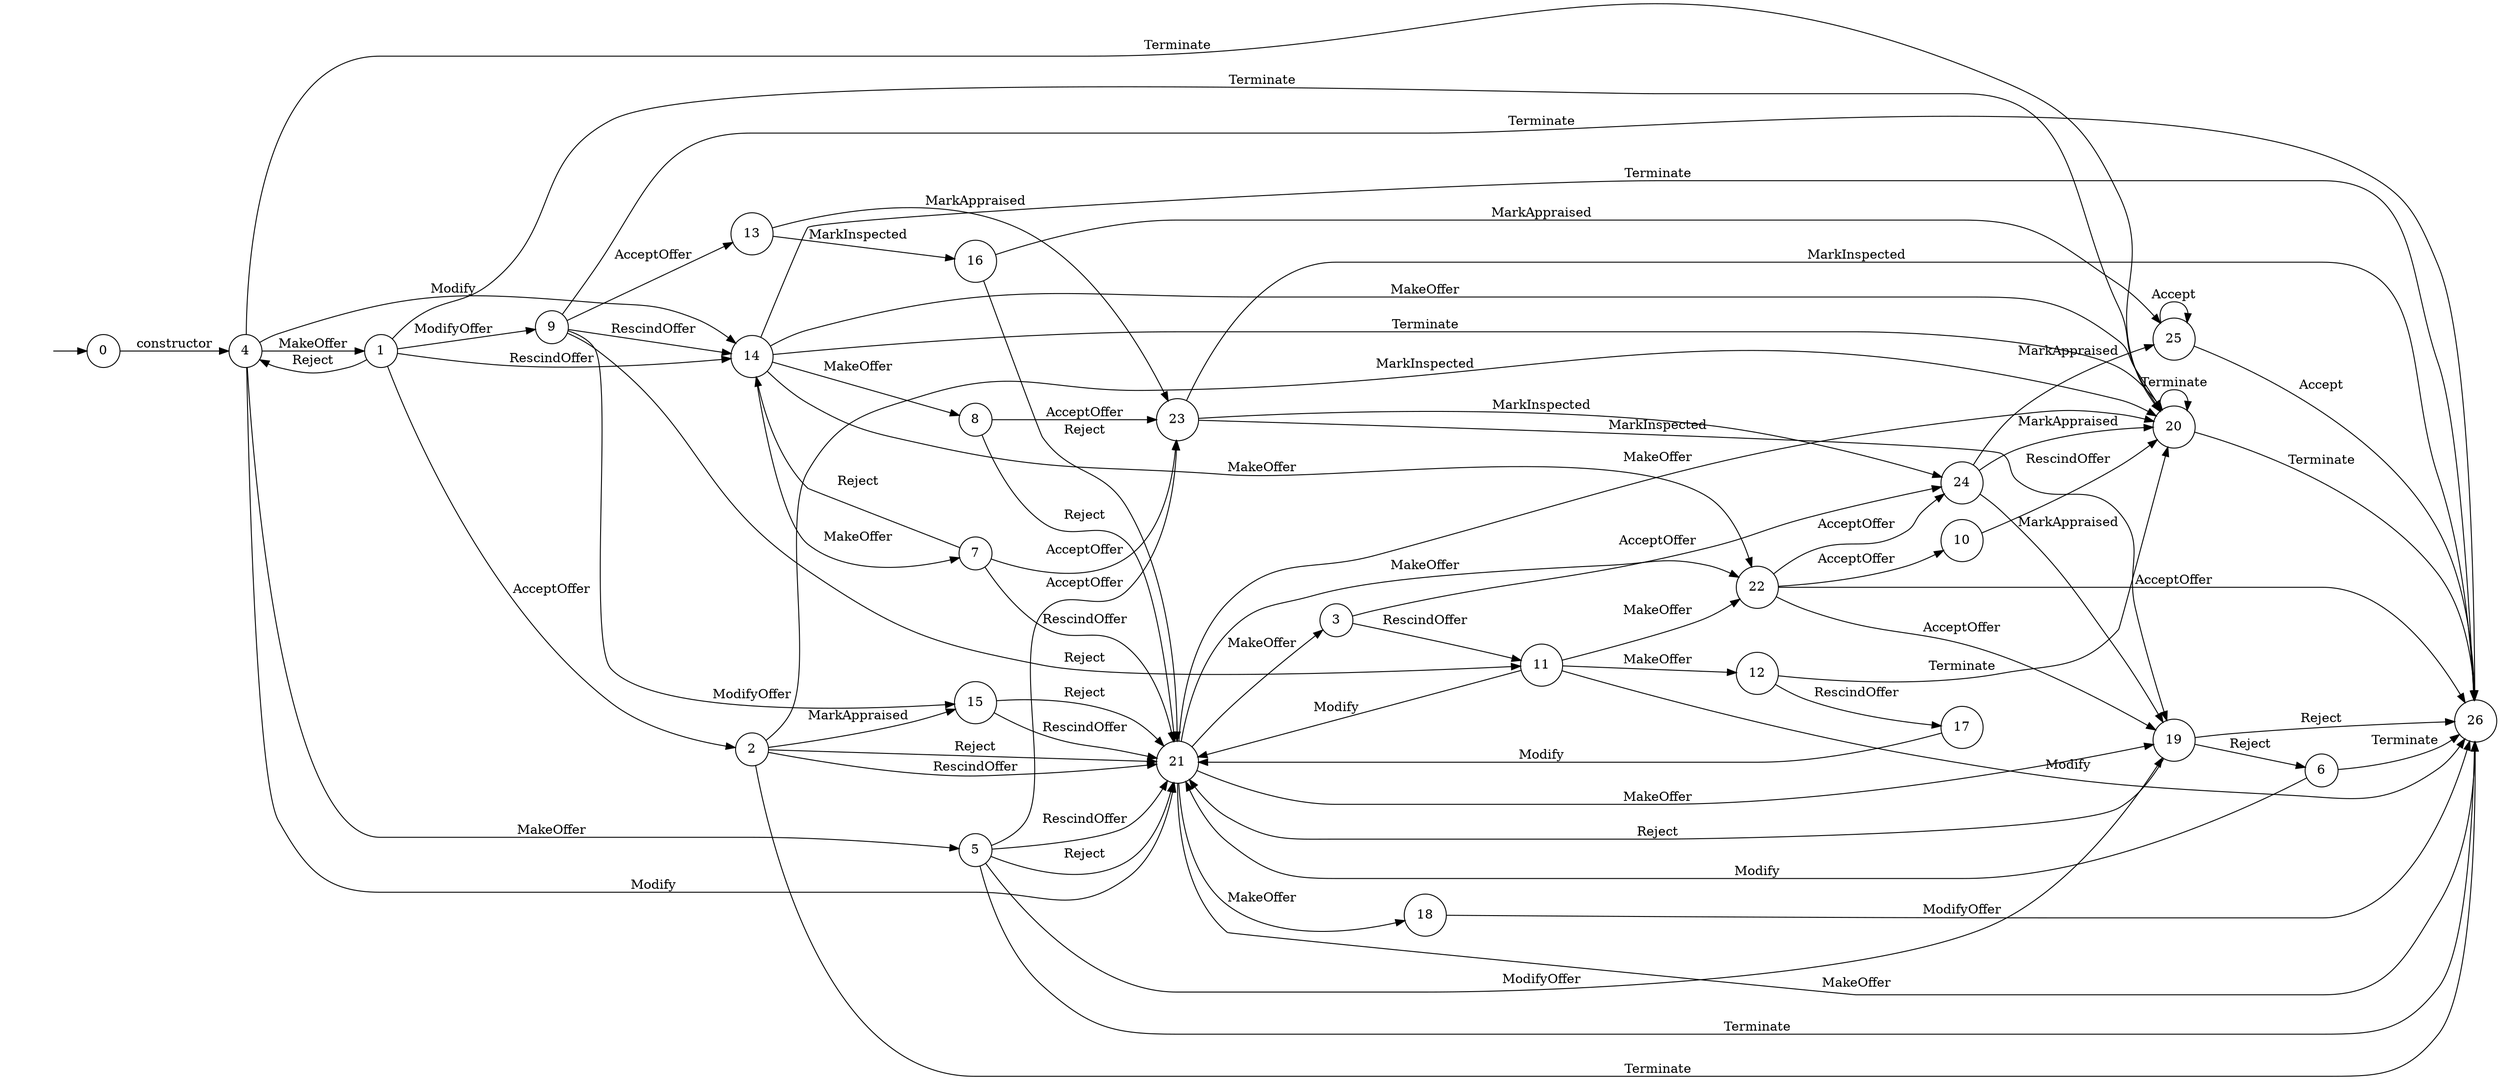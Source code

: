 digraph "Dapp-Automata-data/fuzzer/testnetdata-model-rq1/AssetTransfer/Ktail-1" {
	graph [rankdir=LR]
	"" [label="" shape=plaintext]
	21 [label=21 shape=circle]
	23 [label=23 shape=circle]
	9 [label=9 shape=circle]
	6 [label=6 shape=circle]
	26 [label=26 shape=circle]
	8 [label=8 shape=circle]
	13 [label=13 shape=circle]
	1 [label=1 shape=circle]
	25 [label=25 shape=circle]
	0 [label=0 shape=circle]
	14 [label=14 shape=circle]
	2 [label=2 shape=circle]
	20 [label=20 shape=circle]
	15 [label=15 shape=circle]
	5 [label=5 shape=circle]
	18 [label=18 shape=circle]
	10 [label=10 shape=circle]
	11 [label=11 shape=circle]
	16 [label=16 shape=circle]
	7 [label=7 shape=circle]
	22 [label=22 shape=circle]
	12 [label=12 shape=circle]
	17 [label=17 shape=circle]
	4 [label=4 shape=circle]
	19 [label=19 shape=circle]
	3 [label=3 shape=circle]
	24 [label=24 shape=circle]
	"" -> 0 [label=""]
	1 -> 2 [label=AcceptOffer]
	1 -> 4 [label=Reject]
	1 -> 9 [label=ModifyOffer]
	1 -> 14 [label=RescindOffer]
	1 -> 20 [label=Terminate]
	2 -> 15 [label=MarkAppraised]
	2 -> 21 [label=Reject]
	2 -> 21 [label=RescindOffer]
	2 -> 20 [label=MarkInspected]
	2 -> 26 [label=Terminate]
	3 -> 11 [label=RescindOffer]
	3 -> 24 [label=AcceptOffer]
	4 -> 5 [label=MakeOffer]
	4 -> 1 [label=MakeOffer]
	4 -> 21 [label=Modify]
	4 -> 14 [label=Modify]
	4 -> 20 [label=Terminate]
	5 -> 23 [label=AcceptOffer]
	5 -> 19 [label=ModifyOffer]
	5 -> 21 [label=RescindOffer]
	5 -> 21 [label=Reject]
	5 -> 26 [label=Terminate]
	6 -> 21 [label=Modify]
	6 -> 26 [label=Terminate]
	7 -> 14 [label=Reject]
	7 -> 23 [label=AcceptOffer]
	7 -> 21 [label=RescindOffer]
	8 -> 23 [label=AcceptOffer]
	8 -> 21 [label=Reject]
	9 -> 11 [label=Reject]
	9 -> 13 [label=AcceptOffer]
	9 -> 14 [label=RescindOffer]
	9 -> 15 [label=ModifyOffer]
	9 -> 26 [label=Terminate]
	11 -> 22 [label=MakeOffer]
	11 -> 12 [label=MakeOffer]
	11 -> 21 [label=Modify]
	11 -> 26 [label=Modify]
	12 -> 17 [label=RescindOffer]
	12 -> 20 [label=Terminate]
	13 -> 16 [label=MarkInspected]
	13 -> 23 [label=MarkAppraised]
	14 -> 22 [label=MakeOffer]
	14 -> 7 [label=MakeOffer]
	14 -> 8 [label=MakeOffer]
	14 -> 20 [label=MakeOffer]
	14 -> 20 [label=Terminate]
	14 -> 26 [label=Terminate]
	16 -> 21 [label=Reject]
	16 -> 25 [label=MarkAppraised]
	19 -> 21 [label=Reject]
	19 -> 6 [label=Reject]
	19 -> 26 [label=Reject]
	20 -> 20 [label=Terminate]
	20 -> 26 [label=Terminate]
	21 -> 18 [label=MakeOffer]
	21 -> 20 [label=MakeOffer]
	21 -> 26 [label=MakeOffer]
	21 -> 19 [label=MakeOffer]
	21 -> 3 [label=MakeOffer]
	21 -> 22 [label=MakeOffer]
	22 -> 19 [label=AcceptOffer]
	22 -> 10 [label=AcceptOffer]
	22 -> 24 [label=AcceptOffer]
	22 -> 26 [label=AcceptOffer]
	23 -> 19 [label=MarkInspected]
	23 -> 24 [label=MarkInspected]
	23 -> 26 [label=MarkInspected]
	24 -> 19 [label=MarkAppraised]
	24 -> 20 [label=MarkAppraised]
	24 -> 25 [label=MarkAppraised]
	25 -> 25 [label=Accept]
	25 -> 26 [label=Accept]
	0 -> 4 [label=constructor]
	15 -> 21 [label=Reject]
	15 -> 21 [label=RescindOffer]
	17 -> 21 [label=Modify]
	10 -> 20 [label=RescindOffer]
	18 -> 26 [label=ModifyOffer]
}
